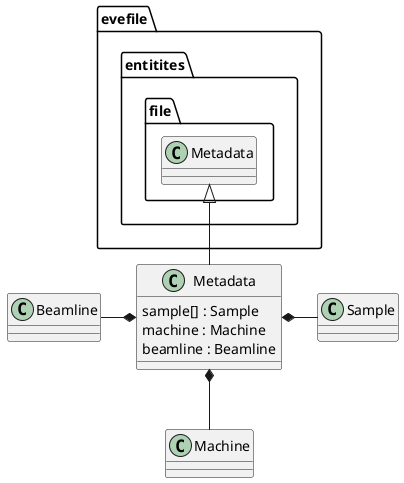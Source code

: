 @startuml
'https://plantuml.com/class-diagram

class Metadata extends evefile.entitites.file.Metadata {
    sample[] : Sample
    machine : Machine
    beamline : Beamline
}

class Sample {
}

class Machine {
}

class Beamline {
}

Metadata *- Sample
Metadata *-- Machine
Beamline -* Metadata

@enduml